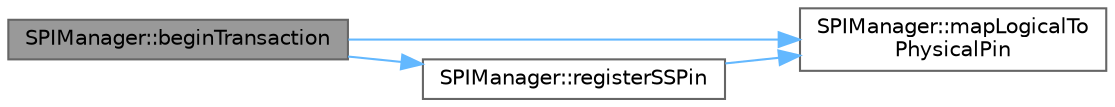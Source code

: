 digraph "SPIManager::beginTransaction"
{
 // LATEX_PDF_SIZE
  bgcolor="transparent";
  edge [fontname=Helvetica,fontsize=10,labelfontname=Helvetica,labelfontsize=10];
  node [fontname=Helvetica,fontsize=10,shape=box,height=0.2,width=0.4];
  rankdir="LR";
  Node1 [id="Node000001",label="SPIManager::beginTransaction",height=0.2,width=0.4,color="gray40", fillcolor="grey60", style="filled", fontcolor="black",tooltip=" "];
  Node1 -> Node2 [id="edge1_Node000001_Node000002",color="steelblue1",style="solid",tooltip=" "];
  Node2 [id="Node000002",label="SPIManager::mapLogicalTo\lPhysicalPin",height=0.2,width=0.4,color="grey40", fillcolor="white", style="filled",URL="$class_s_p_i_manager.html#a9e07cab432e9a41da8f86fcf9109e311",tooltip="Map a logical SS pin index to a physical pin number."];
  Node1 -> Node3 [id="edge2_Node000001_Node000003",color="steelblue1",style="solid",tooltip=" "];
  Node3 [id="Node000003",label="SPIManager::registerSSPin",height=0.2,width=0.4,color="grey40", fillcolor="white", style="filled",URL="$class_s_p_i_manager.html#a6806bf5d471fde4d710eca4a398b2627",tooltip=" "];
  Node3 -> Node2 [id="edge3_Node000003_Node000002",color="steelblue1",style="solid",tooltip=" "];
}
